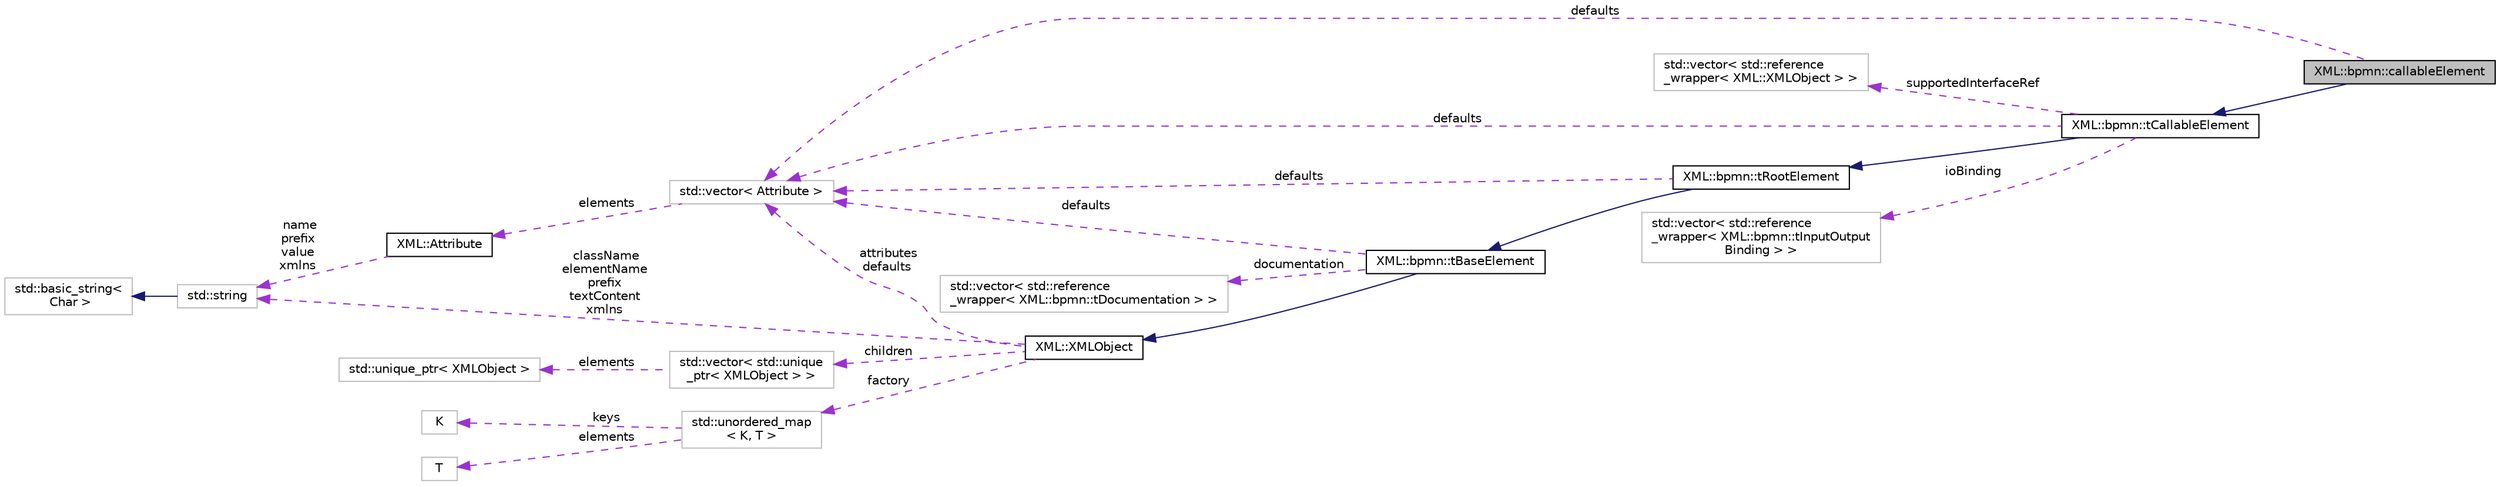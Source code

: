 digraph "XML::bpmn::callableElement"
{
 // LATEX_PDF_SIZE
  edge [fontname="Helvetica",fontsize="10",labelfontname="Helvetica",labelfontsize="10"];
  node [fontname="Helvetica",fontsize="10",shape=record];
  rankdir="LR";
  Node1 [label="XML::bpmn::callableElement",height=0.2,width=0.4,color="black", fillcolor="grey75", style="filled", fontcolor="black",tooltip=" "];
  Node2 -> Node1 [dir="back",color="midnightblue",fontsize="10",style="solid",fontname="Helvetica"];
  Node2 [label="XML::bpmn::tCallableElement",height=0.2,width=0.4,color="black", fillcolor="white", style="filled",URL="$classXML_1_1bpmn_1_1tCallableElement.html",tooltip=" "];
  Node3 -> Node2 [dir="back",color="midnightblue",fontsize="10",style="solid",fontname="Helvetica"];
  Node3 [label="XML::bpmn::tRootElement",height=0.2,width=0.4,color="black", fillcolor="white", style="filled",URL="$classXML_1_1bpmn_1_1tRootElement.html",tooltip=" "];
  Node4 -> Node3 [dir="back",color="midnightblue",fontsize="10",style="solid",fontname="Helvetica"];
  Node4 [label="XML::bpmn::tBaseElement",height=0.2,width=0.4,color="black", fillcolor="white", style="filled",URL="$classXML_1_1bpmn_1_1tBaseElement.html",tooltip=" "];
  Node5 -> Node4 [dir="back",color="midnightblue",fontsize="10",style="solid",fontname="Helvetica"];
  Node5 [label="XML::XMLObject",height=0.2,width=0.4,color="black", fillcolor="white", style="filled",URL="$classXML_1_1XMLObject.html",tooltip=" "];
  Node6 -> Node5 [dir="back",color="darkorchid3",fontsize="10",style="dashed",label=" attributes\ndefaults" ,fontname="Helvetica"];
  Node6 [label="std::vector\< Attribute \>",height=0.2,width=0.4,color="grey75", fillcolor="white", style="filled",tooltip=" "];
  Node7 -> Node6 [dir="back",color="darkorchid3",fontsize="10",style="dashed",label=" elements" ,fontname="Helvetica"];
  Node7 [label="XML::Attribute",height=0.2,width=0.4,color="black", fillcolor="white", style="filled",URL="$structXML_1_1Attribute.html",tooltip=" "];
  Node8 -> Node7 [dir="back",color="darkorchid3",fontsize="10",style="dashed",label=" name\nprefix\nvalue\nxmlns" ,fontname="Helvetica"];
  Node8 [label="std::string",height=0.2,width=0.4,color="grey75", fillcolor="white", style="filled",tooltip=" "];
  Node9 -> Node8 [dir="back",color="midnightblue",fontsize="10",style="solid",fontname="Helvetica"];
  Node9 [label="std::basic_string\<\l Char \>",height=0.2,width=0.4,color="grey75", fillcolor="white", style="filled",tooltip=" "];
  Node8 -> Node5 [dir="back",color="darkorchid3",fontsize="10",style="dashed",label=" className\nelementName\nprefix\ntextContent\nxmlns" ,fontname="Helvetica"];
  Node10 -> Node5 [dir="back",color="darkorchid3",fontsize="10",style="dashed",label=" children" ,fontname="Helvetica"];
  Node10 [label="std::vector\< std::unique\l_ptr\< XMLObject \> \>",height=0.2,width=0.4,color="grey75", fillcolor="white", style="filled",tooltip=" "];
  Node11 -> Node10 [dir="back",color="darkorchid3",fontsize="10",style="dashed",label=" elements" ,fontname="Helvetica"];
  Node11 [label="std::unique_ptr\< XMLObject \>",height=0.2,width=0.4,color="grey75", fillcolor="white", style="filled",tooltip=" "];
  Node12 -> Node5 [dir="back",color="darkorchid3",fontsize="10",style="dashed",label=" factory" ,fontname="Helvetica"];
  Node12 [label="std::unordered_map\l\< K, T \>",height=0.2,width=0.4,color="grey75", fillcolor="white", style="filled",tooltip=" "];
  Node13 -> Node12 [dir="back",color="darkorchid3",fontsize="10",style="dashed",label=" keys" ,fontname="Helvetica"];
  Node13 [label="K",height=0.2,width=0.4,color="grey75", fillcolor="white", style="filled",tooltip=" "];
  Node14 -> Node12 [dir="back",color="darkorchid3",fontsize="10",style="dashed",label=" elements" ,fontname="Helvetica"];
  Node14 [label="T",height=0.2,width=0.4,color="grey75", fillcolor="white", style="filled",tooltip=" "];
  Node15 -> Node4 [dir="back",color="darkorchid3",fontsize="10",style="dashed",label=" documentation" ,fontname="Helvetica"];
  Node15 [label="std::vector\< std::reference\l_wrapper\< XML::bpmn::tDocumentation \> \>",height=0.2,width=0.4,color="grey75", fillcolor="white", style="filled",tooltip=" "];
  Node6 -> Node4 [dir="back",color="darkorchid3",fontsize="10",style="dashed",label=" defaults" ,fontname="Helvetica"];
  Node6 -> Node3 [dir="back",color="darkorchid3",fontsize="10",style="dashed",label=" defaults" ,fontname="Helvetica"];
  Node6 -> Node2 [dir="back",color="darkorchid3",fontsize="10",style="dashed",label=" defaults" ,fontname="Helvetica"];
  Node16 -> Node2 [dir="back",color="darkorchid3",fontsize="10",style="dashed",label=" ioBinding" ,fontname="Helvetica"];
  Node16 [label="std::vector\< std::reference\l_wrapper\< XML::bpmn::tInputOutput\lBinding \> \>",height=0.2,width=0.4,color="grey75", fillcolor="white", style="filled",tooltip=" "];
  Node17 -> Node2 [dir="back",color="darkorchid3",fontsize="10",style="dashed",label=" supportedInterfaceRef" ,fontname="Helvetica"];
  Node17 [label="std::vector\< std::reference\l_wrapper\< XML::XMLObject \> \>",height=0.2,width=0.4,color="grey75", fillcolor="white", style="filled",tooltip=" "];
  Node6 -> Node1 [dir="back",color="darkorchid3",fontsize="10",style="dashed",label=" defaults" ,fontname="Helvetica"];
}
